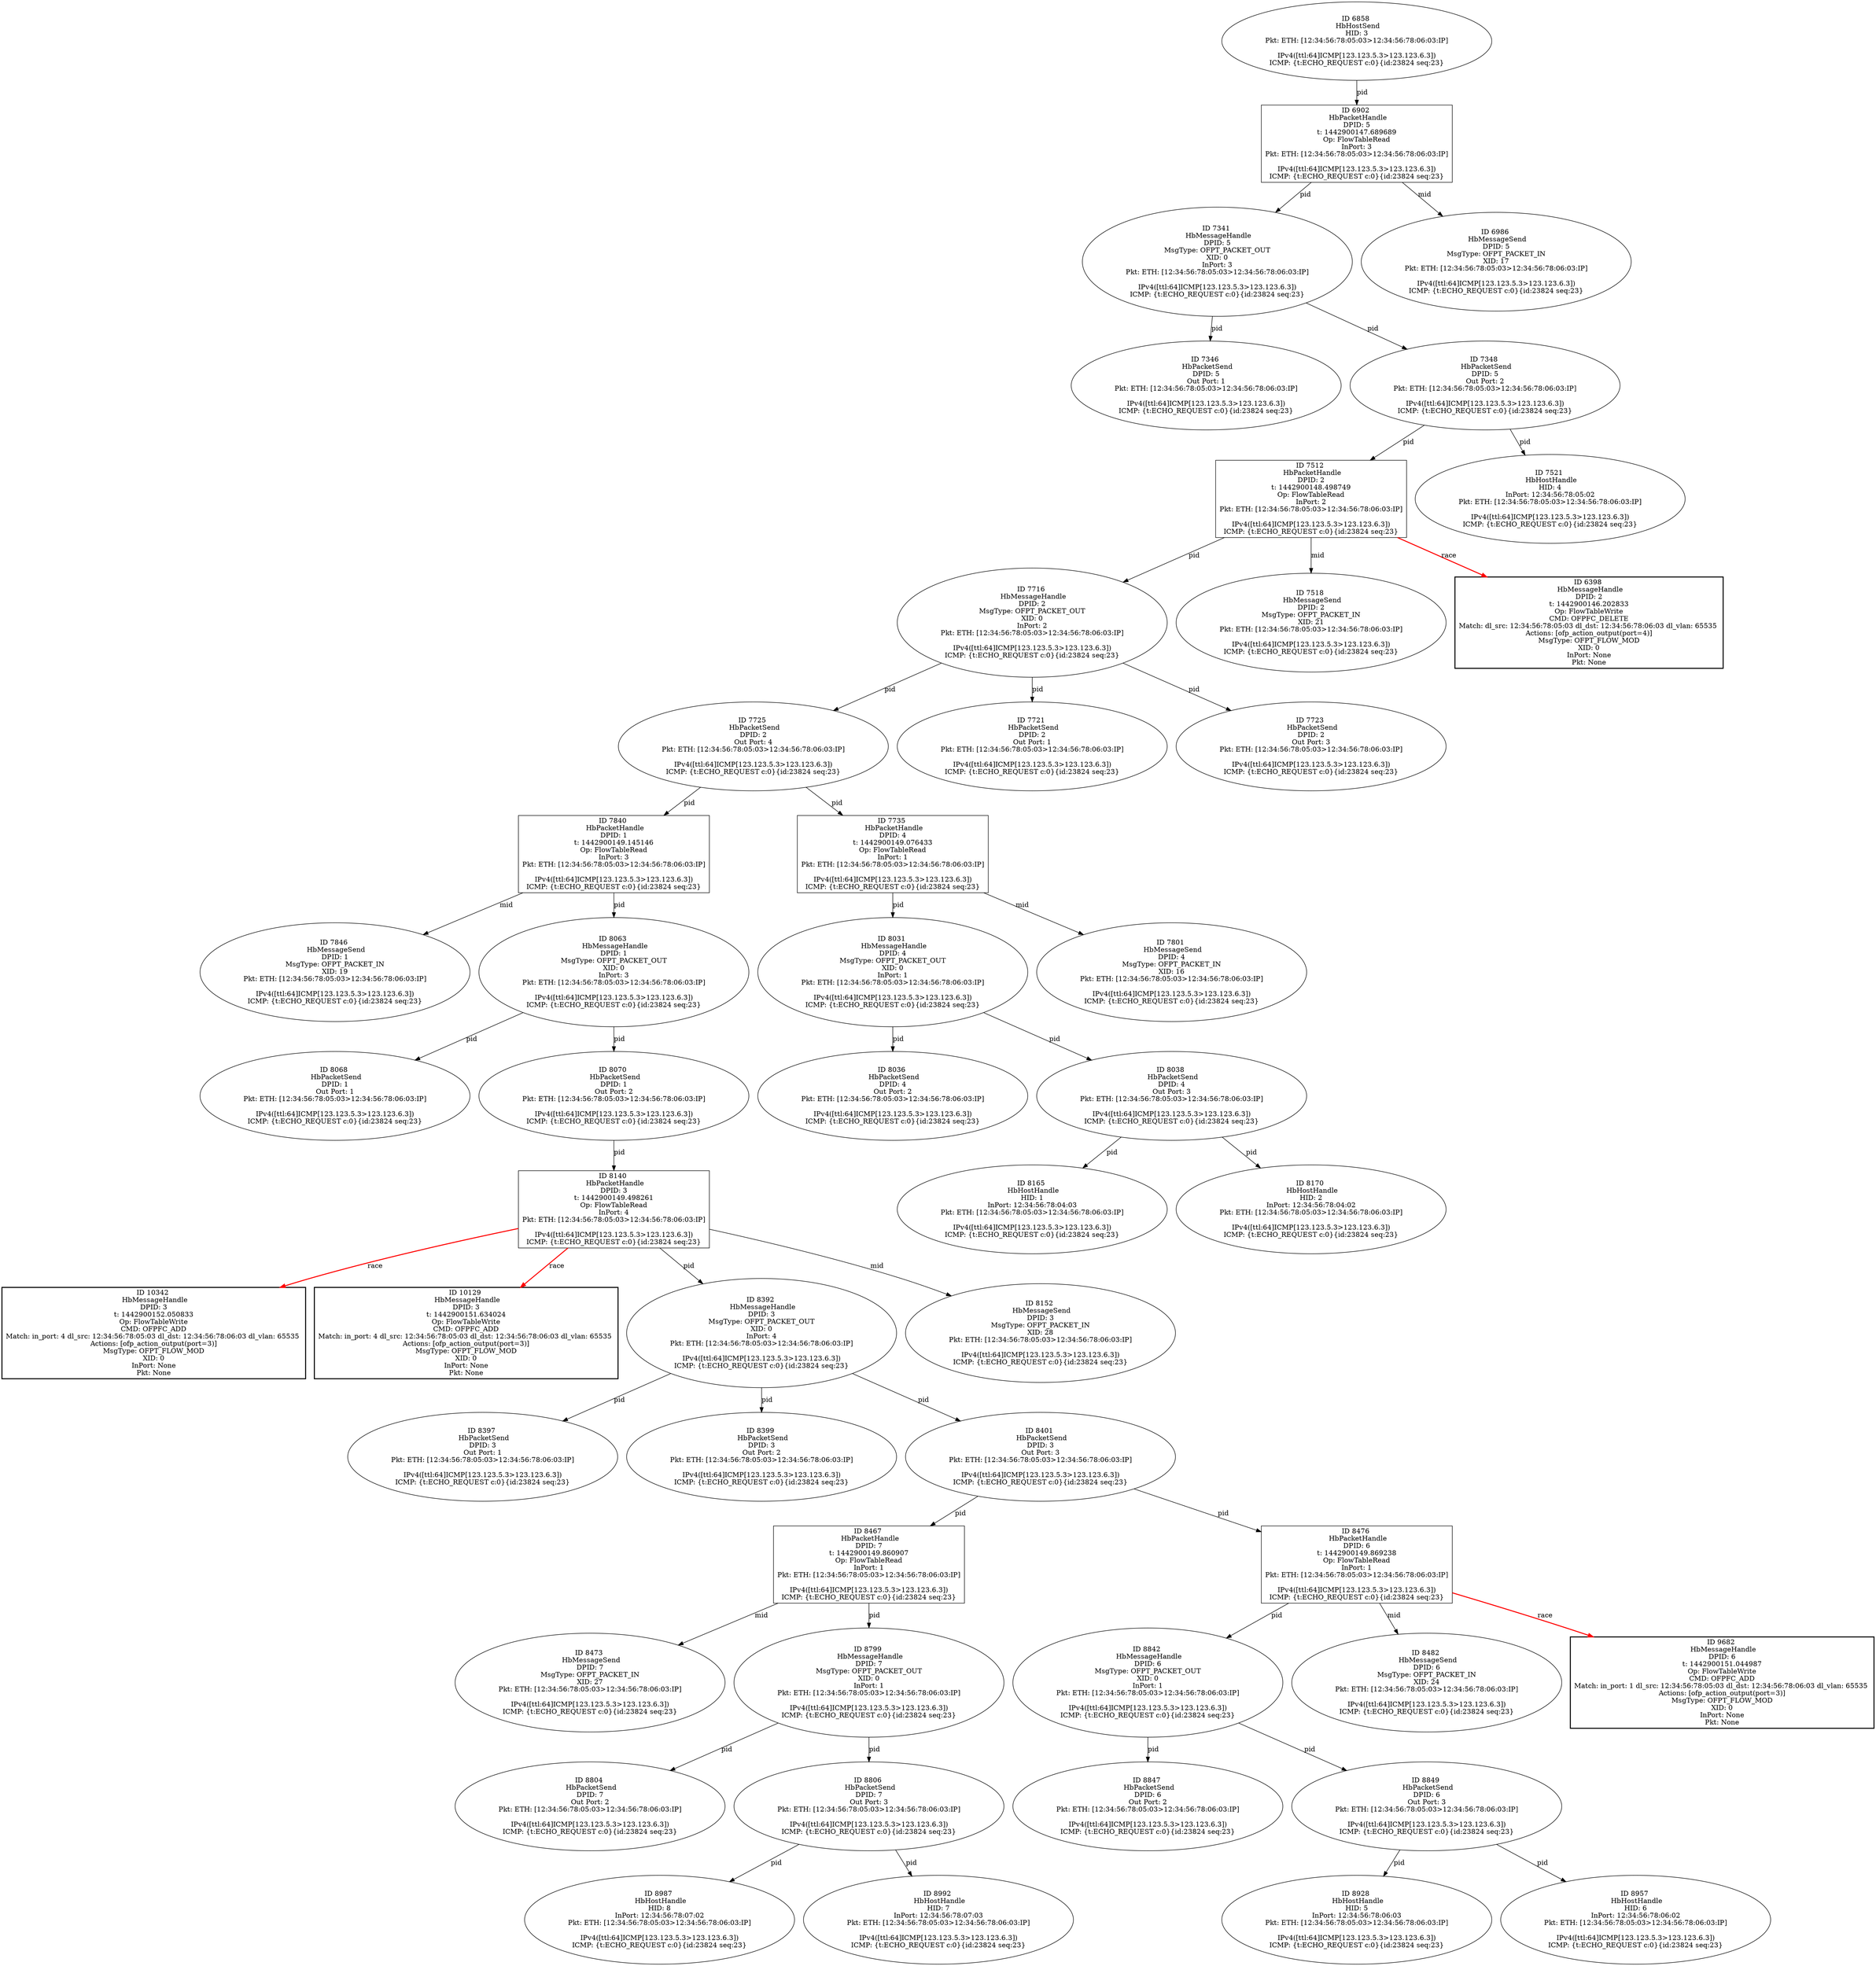 strict digraph G {
8068 [shape=oval, event=<hb_events.HbPacketSend object at 0x10cdc7590>, label="ID 8068 
 HbPacketSend
DPID: 1
Out Port: 1
Pkt: ETH: [12:34:56:78:05:03>12:34:56:78:06:03:IP]

IPv4([ttl:64]ICMP[123.123.5.3>123.123.6.3])
ICMP: {t:ECHO_REQUEST c:0}{id:23824 seq:23}"];
8070 [shape=oval, event=<hb_events.HbPacketSend object at 0x10cdc77d0>, label="ID 8070 
 HbPacketSend
DPID: 1
Out Port: 2
Pkt: ETH: [12:34:56:78:05:03>12:34:56:78:06:03:IP]

IPv4([ttl:64]ICMP[123.123.5.3>123.123.6.3])
ICMP: {t:ECHO_REQUEST c:0}{id:23824 seq:23}"];
8842 [shape=oval, event=<hb_events.HbMessageHandle object at 0x10cf08b50>, label="ID 8842 
 HbMessageHandle
DPID: 6
MsgType: OFPT_PACKET_OUT
XID: 0
InPort: 1
Pkt: ETH: [12:34:56:78:05:03>12:34:56:78:06:03:IP]

IPv4([ttl:64]ICMP[123.123.5.3>123.123.6.3])
ICMP: {t:ECHO_REQUEST c:0}{id:23824 seq:23}"];
7725 [shape=oval, event=<hb_events.HbPacketSend object at 0x10cd21850>, label="ID 7725 
 HbPacketSend
DPID: 2
Out Port: 4
Pkt: ETH: [12:34:56:78:05:03>12:34:56:78:06:03:IP]

IPv4([ttl:64]ICMP[123.123.5.3>123.123.6.3])
ICMP: {t:ECHO_REQUEST c:0}{id:23824 seq:23}"];
7512 [shape=box, event=<hb_events.HbPacketHandle object at 0x10ccc0c90>, label="ID 7512 
 HbPacketHandle
DPID: 2
t: 1442900148.498749
Op: FlowTableRead
InPort: 2
Pkt: ETH: [12:34:56:78:05:03>12:34:56:78:06:03:IP]

IPv4([ttl:64]ICMP[123.123.5.3>123.123.6.3])
ICMP: {t:ECHO_REQUEST c:0}{id:23824 seq:23}"];
8467 [shape=box, event=<hb_events.HbPacketHandle object at 0x10ce61350>, label="ID 8467 
 HbPacketHandle
DPID: 7
t: 1442900149.860907
Op: FlowTableRead
InPort: 1
Pkt: ETH: [12:34:56:78:05:03>12:34:56:78:06:03:IP]

IPv4([ttl:64]ICMP[123.123.5.3>123.123.6.3])
ICMP: {t:ECHO_REQUEST c:0}{id:23824 seq:23}"];
8473 [shape=oval, event=<hb_events.HbMessageSend object at 0x10ce61b10>, label="ID 8473 
 HbMessageSend
DPID: 7
MsgType: OFPT_PACKET_IN
XID: 27
Pkt: ETH: [12:34:56:78:05:03>12:34:56:78:06:03:IP]

IPv4([ttl:64]ICMP[123.123.5.3>123.123.6.3])
ICMP: {t:ECHO_REQUEST c:0}{id:23824 seq:23}"];
8987 [shape=oval, event=<hb_events.HbHostHandle object at 0x10cf4f790>, label="ID 8987 
 HbHostHandle
HID: 8
InPort: 12:34:56:78:07:02
Pkt: ETH: [12:34:56:78:05:03>12:34:56:78:06:03:IP]

IPv4([ttl:64]ICMP[123.123.5.3>123.123.6.3])
ICMP: {t:ECHO_REQUEST c:0}{id:23824 seq:23}"];
8476 [shape=box, event=<hb_events.HbPacketHandle object at 0x10ce61ad0>, label="ID 8476 
 HbPacketHandle
DPID: 6
t: 1442900149.869238
Op: FlowTableRead
InPort: 1
Pkt: ETH: [12:34:56:78:05:03>12:34:56:78:06:03:IP]

IPv4([ttl:64]ICMP[123.123.5.3>123.123.6.3])
ICMP: {t:ECHO_REQUEST c:0}{id:23824 seq:23}"];
7840 [shape=box, event=<hb_events.HbPacketHandle object at 0x10cd7ad10>, label="ID 7840 
 HbPacketHandle
DPID: 1
t: 1442900149.145146
Op: FlowTableRead
InPort: 3
Pkt: ETH: [12:34:56:78:05:03>12:34:56:78:06:03:IP]

IPv4([ttl:64]ICMP[123.123.5.3>123.123.6.3])
ICMP: {t:ECHO_REQUEST c:0}{id:23824 seq:23}"];
8482 [shape=oval, event=<hb_events.HbMessageSend object at 0x10ce69d50>, label="ID 8482 
 HbMessageSend
DPID: 6
MsgType: OFPT_PACKET_IN
XID: 24
Pkt: ETH: [12:34:56:78:05:03>12:34:56:78:06:03:IP]

IPv4([ttl:64]ICMP[123.123.5.3>123.123.6.3])
ICMP: {t:ECHO_REQUEST c:0}{id:23824 seq:23}"];
7716 [shape=oval, event=<hb_events.HbMessageHandle object at 0x10cd17e90>, label="ID 7716 
 HbMessageHandle
DPID: 2
MsgType: OFPT_PACKET_OUT
XID: 0
InPort: 2
Pkt: ETH: [12:34:56:78:05:03>12:34:56:78:06:03:IP]

IPv4([ttl:64]ICMP[123.123.5.3>123.123.6.3])
ICMP: {t:ECHO_REQUEST c:0}{id:23824 seq:23}"];
7846 [shape=oval, event=<hb_events.HbMessageSend object at 0x10cd82490>, label="ID 7846 
 HbMessageSend
DPID: 1
MsgType: OFPT_PACKET_IN
XID: 19
Pkt: ETH: [12:34:56:78:05:03>12:34:56:78:06:03:IP]

IPv4([ttl:64]ICMP[123.123.5.3>123.123.6.3])
ICMP: {t:ECHO_REQUEST c:0}{id:23824 seq:23}"];
7721 [shape=oval, event=<hb_events.HbPacketSend object at 0x10cd213d0>, label="ID 7721 
 HbPacketSend
DPID: 2
Out Port: 1
Pkt: ETH: [12:34:56:78:05:03>12:34:56:78:06:03:IP]

IPv4([ttl:64]ICMP[123.123.5.3>123.123.6.3])
ICMP: {t:ECHO_REQUEST c:0}{id:23824 seq:23}"];
7723 [shape=oval, event=<hb_events.HbPacketSend object at 0x10cd21610>, label="ID 7723 
 HbPacketSend
DPID: 2
Out Port: 3
Pkt: ETH: [12:34:56:78:05:03>12:34:56:78:06:03:IP]

IPv4([ttl:64]ICMP[123.123.5.3>123.123.6.3])
ICMP: {t:ECHO_REQUEST c:0}{id:23824 seq:23}"];
7341 [shape=oval, event=<hb_events.HbMessageHandle object at 0x10cc5ec10>, label="ID 7341 
 HbMessageHandle
DPID: 5
MsgType: OFPT_PACKET_OUT
XID: 0
InPort: 3
Pkt: ETH: [12:34:56:78:05:03>12:34:56:78:06:03:IP]

IPv4([ttl:64]ICMP[123.123.5.3>123.123.6.3])
ICMP: {t:ECHO_REQUEST c:0}{id:23824 seq:23}"];
7346 [shape=oval, event=<hb_events.HbPacketSend object at 0x10cc66390>, label="ID 7346 
 HbPacketSend
DPID: 5
Out Port: 1
Pkt: ETH: [12:34:56:78:05:03>12:34:56:78:06:03:IP]

IPv4([ttl:64]ICMP[123.123.5.3>123.123.6.3])
ICMP: {t:ECHO_REQUEST c:0}{id:23824 seq:23}"];
7348 [shape=oval, event=<hb_events.HbPacketSend object at 0x10cc665d0>, label="ID 7348 
 HbPacketSend
DPID: 5
Out Port: 2
Pkt: ETH: [12:34:56:78:05:03>12:34:56:78:06:03:IP]

IPv4([ttl:64]ICMP[123.123.5.3>123.123.6.3])
ICMP: {t:ECHO_REQUEST c:0}{id:23824 seq:23}"];
7735 [shape=box, event=<hb_events.HbPacketHandle object at 0x10cd27850>, label="ID 7735 
 HbPacketHandle
DPID: 4
t: 1442900149.076433
Op: FlowTableRead
InPort: 1
Pkt: ETH: [12:34:56:78:05:03>12:34:56:78:06:03:IP]

IPv4([ttl:64]ICMP[123.123.5.3>123.123.6.3])
ICMP: {t:ECHO_REQUEST c:0}{id:23824 seq:23}"];
8031 [shape=oval, event=<hb_events.HbMessageHandle object at 0x10cdba250>, label="ID 8031 
 HbMessageHandle
DPID: 4
MsgType: OFPT_PACKET_OUT
XID: 0
InPort: 1
Pkt: ETH: [12:34:56:78:05:03>12:34:56:78:06:03:IP]

IPv4([ttl:64]ICMP[123.123.5.3>123.123.6.3])
ICMP: {t:ECHO_REQUEST c:0}{id:23824 seq:23}"];
10342 [shape=box, style=bold, event=<hb_events.HbMessageHandle object at 0x10d30f350>, label="ID 10342 
 HbMessageHandle
DPID: 3
t: 1442900152.050833
Op: FlowTableWrite
CMD: OFPFC_ADD
Match: in_port: 4 dl_src: 12:34:56:78:05:03 dl_dst: 12:34:56:78:06:03 dl_vlan: 65535 
Actions: [ofp_action_output(port=3)]
MsgType: OFPT_FLOW_MOD
XID: 0
InPort: None
Pkt: None"];
6986 [shape=oval, event=<hb_events.HbMessageSend object at 0x10caf7990>, label="ID 6986 
 HbMessageSend
DPID: 5
MsgType: OFPT_PACKET_IN
XID: 17
Pkt: ETH: [12:34:56:78:05:03>12:34:56:78:06:03:IP]

IPv4([ttl:64]ICMP[123.123.5.3>123.123.6.3])
ICMP: {t:ECHO_REQUEST c:0}{id:23824 seq:23}"];
10129 [shape=box, style=bold, event=<hb_events.HbMessageHandle object at 0x10d23fa10>, label="ID 10129 
 HbMessageHandle
DPID: 3
t: 1442900151.634024
Op: FlowTableWrite
CMD: OFPFC_ADD
Match: in_port: 4 dl_src: 12:34:56:78:05:03 dl_dst: 12:34:56:78:06:03 dl_vlan: 65535 
Actions: [ofp_action_output(port=3)]
MsgType: OFPT_FLOW_MOD
XID: 0
InPort: None
Pkt: None"];
8992 [shape=oval, event=<hb_events.HbHostHandle object at 0x10cf4fdd0>, label="ID 8992 
 HbHostHandle
HID: 7
InPort: 12:34:56:78:07:03
Pkt: ETH: [12:34:56:78:05:03>12:34:56:78:06:03:IP]

IPv4([ttl:64]ICMP[123.123.5.3>123.123.6.3])
ICMP: {t:ECHO_REQUEST c:0}{id:23824 seq:23}"];
8392 [shape=oval, event=<hb_events.HbMessageHandle object at 0x10ce47090>, label="ID 8392 
 HbMessageHandle
DPID: 3
MsgType: OFPT_PACKET_OUT
XID: 0
InPort: 4
Pkt: ETH: [12:34:56:78:05:03>12:34:56:78:06:03:IP]

IPv4([ttl:64]ICMP[123.123.5.3>123.123.6.3])
ICMP: {t:ECHO_REQUEST c:0}{id:23824 seq:23}"];
6858 [shape=oval, event=<hb_events.HbHostSend object at 0x10cabb1d0>, label="ID 6858 
 HbHostSend
HID: 3
Pkt: ETH: [12:34:56:78:05:03>12:34:56:78:06:03:IP]

IPv4([ttl:64]ICMP[123.123.5.3>123.123.6.3])
ICMP: {t:ECHO_REQUEST c:0}{id:23824 seq:23}"];
8140 [shape=box, event=<hb_events.HbPacketHandle object at 0x10cddd490>, label="ID 8140 
 HbPacketHandle
DPID: 3
t: 1442900149.498261
Op: FlowTableRead
InPort: 4
Pkt: ETH: [12:34:56:78:05:03>12:34:56:78:06:03:IP]

IPv4([ttl:64]ICMP[123.123.5.3>123.123.6.3])
ICMP: {t:ECHO_REQUEST c:0}{id:23824 seq:23}"];
8397 [shape=oval, event=<hb_events.HbPacketSend object at 0x10ce4fc90>, label="ID 8397 
 HbPacketSend
DPID: 3
Out Port: 1
Pkt: ETH: [12:34:56:78:05:03>12:34:56:78:06:03:IP]

IPv4([ttl:64]ICMP[123.123.5.3>123.123.6.3])
ICMP: {t:ECHO_REQUEST c:0}{id:23824 seq:23}"];
8399 [shape=oval, event=<hb_events.HbPacketSend object at 0x10ce4fed0>, label="ID 8399 
 HbPacketSend
DPID: 3
Out Port: 2
Pkt: ETH: [12:34:56:78:05:03>12:34:56:78:06:03:IP]

IPv4([ttl:64]ICMP[123.123.5.3>123.123.6.3])
ICMP: {t:ECHO_REQUEST c:0}{id:23824 seq:23}"];
8401 [shape=oval, event=<hb_events.HbPacketSend object at 0x10ce53150>, label="ID 8401 
 HbPacketSend
DPID: 3
Out Port: 3
Pkt: ETH: [12:34:56:78:05:03>12:34:56:78:06:03:IP]

IPv4([ttl:64]ICMP[123.123.5.3>123.123.6.3])
ICMP: {t:ECHO_REQUEST c:0}{id:23824 seq:23}"];
9682 [shape=box, style=bold, event=<hb_events.HbMessageHandle object at 0x10d0f2210>, label="ID 9682 
 HbMessageHandle
DPID: 6
t: 1442900151.044987
Op: FlowTableWrite
CMD: OFPFC_ADD
Match: in_port: 1 dl_src: 12:34:56:78:05:03 dl_dst: 12:34:56:78:06:03 dl_vlan: 65535 
Actions: [ofp_action_output(port=3)]
MsgType: OFPT_FLOW_MOD
XID: 0
InPort: None
Pkt: None"];
8152 [shape=oval, event=<hb_events.HbMessageSend object at 0x10cde3090>, label="ID 8152 
 HbMessageSend
DPID: 3
MsgType: OFPT_PACKET_IN
XID: 28
Pkt: ETH: [12:34:56:78:05:03>12:34:56:78:06:03:IP]

IPv4([ttl:64]ICMP[123.123.5.3>123.123.6.3])
ICMP: {t:ECHO_REQUEST c:0}{id:23824 seq:23}"];
8036 [shape=oval, event=<hb_events.HbPacketSend object at 0x10cdba990>, label="ID 8036 
 HbPacketSend
DPID: 4
Out Port: 2
Pkt: ETH: [12:34:56:78:05:03>12:34:56:78:06:03:IP]

IPv4([ttl:64]ICMP[123.123.5.3>123.123.6.3])
ICMP: {t:ECHO_REQUEST c:0}{id:23824 seq:23}"];
8847 [shape=oval, event=<hb_events.HbPacketSend object at 0x10cf0ff10>, label="ID 8847 
 HbPacketSend
DPID: 6
Out Port: 2
Pkt: ETH: [12:34:56:78:05:03>12:34:56:78:06:03:IP]

IPv4([ttl:64]ICMP[123.123.5.3>123.123.6.3])
ICMP: {t:ECHO_REQUEST c:0}{id:23824 seq:23}"];
7518 [shape=oval, event=<hb_events.HbMessageSend object at 0x10ccc7790>, label="ID 7518 
 HbMessageSend
DPID: 2
MsgType: OFPT_PACKET_IN
XID: 21
Pkt: ETH: [12:34:56:78:05:03>12:34:56:78:06:03:IP]

IPv4([ttl:64]ICMP[123.123.5.3>123.123.6.3])
ICMP: {t:ECHO_REQUEST c:0}{id:23824 seq:23}"];
8799 [shape=oval, event=<hb_events.HbMessageHandle object at 0x10cef6d50>, label="ID 8799 
 HbMessageHandle
DPID: 7
MsgType: OFPT_PACKET_OUT
XID: 0
InPort: 1
Pkt: ETH: [12:34:56:78:05:03>12:34:56:78:06:03:IP]

IPv4([ttl:64]ICMP[123.123.5.3>123.123.6.3])
ICMP: {t:ECHO_REQUEST c:0}{id:23824 seq:23}"];
8928 [shape=oval, event=<hb_events.HbHostHandle object at 0x10cf2ac10>, label="ID 8928 
 HbHostHandle
HID: 5
InPort: 12:34:56:78:06:03
Pkt: ETH: [12:34:56:78:05:03>12:34:56:78:06:03:IP]

IPv4([ttl:64]ICMP[123.123.5.3>123.123.6.3])
ICMP: {t:ECHO_REQUEST c:0}{id:23824 seq:23}"];
7521 [shape=oval, event=<hb_events.HbHostHandle object at 0x10ccc77d0>, label="ID 7521 
 HbHostHandle
HID: 4
InPort: 12:34:56:78:05:02
Pkt: ETH: [12:34:56:78:05:03>12:34:56:78:06:03:IP]

IPv4([ttl:64]ICMP[123.123.5.3>123.123.6.3])
ICMP: {t:ECHO_REQUEST c:0}{id:23824 seq:23}"];
8804 [shape=oval, event=<hb_events.HbPacketSend object at 0x10cefc290>, label="ID 8804 
 HbPacketSend
DPID: 7
Out Port: 2
Pkt: ETH: [12:34:56:78:05:03>12:34:56:78:06:03:IP]

IPv4([ttl:64]ICMP[123.123.5.3>123.123.6.3])
ICMP: {t:ECHO_REQUEST c:0}{id:23824 seq:23}"];
8165 [shape=oval, event=<hb_events.HbHostHandle object at 0x10cde39d0>, label="ID 8165 
 HbHostHandle
HID: 1
InPort: 12:34:56:78:04:03
Pkt: ETH: [12:34:56:78:05:03>12:34:56:78:06:03:IP]

IPv4([ttl:64]ICMP[123.123.5.3>123.123.6.3])
ICMP: {t:ECHO_REQUEST c:0}{id:23824 seq:23}"];
8806 [shape=oval, event=<hb_events.HbPacketSend object at 0x10cefc4d0>, label="ID 8806 
 HbPacketSend
DPID: 7
Out Port: 3
Pkt: ETH: [12:34:56:78:05:03>12:34:56:78:06:03:IP]

IPv4([ttl:64]ICMP[123.123.5.3>123.123.6.3])
ICMP: {t:ECHO_REQUEST c:0}{id:23824 seq:23}"];
8849 [shape=oval, event=<hb_events.HbPacketSend object at 0x10cf15190>, label="ID 8849 
 HbPacketSend
DPID: 6
Out Port: 3
Pkt: ETH: [12:34:56:78:05:03>12:34:56:78:06:03:IP]

IPv4([ttl:64]ICMP[123.123.5.3>123.123.6.3])
ICMP: {t:ECHO_REQUEST c:0}{id:23824 seq:23}"];
8170 [shape=oval, event=<hb_events.HbHostHandle object at 0x10cde3e50>, label="ID 8170 
 HbHostHandle
HID: 2
InPort: 12:34:56:78:04:02
Pkt: ETH: [12:34:56:78:05:03>12:34:56:78:06:03:IP]

IPv4([ttl:64]ICMP[123.123.5.3>123.123.6.3])
ICMP: {t:ECHO_REQUEST c:0}{id:23824 seq:23}"];
8038 [shape=oval, event=<hb_events.HbPacketSend object at 0x10cdbabd0>, label="ID 8038 
 HbPacketSend
DPID: 4
Out Port: 3
Pkt: ETH: [12:34:56:78:05:03>12:34:56:78:06:03:IP]

IPv4([ttl:64]ICMP[123.123.5.3>123.123.6.3])
ICMP: {t:ECHO_REQUEST c:0}{id:23824 seq:23}"];
6902 [shape=box, event=<hb_events.HbPacketHandle object at 0x10cb15ed0>, label="ID 6902 
 HbPacketHandle
DPID: 5
t: 1442900147.689689
Op: FlowTableRead
InPort: 3
Pkt: ETH: [12:34:56:78:05:03>12:34:56:78:06:03:IP]

IPv4([ttl:64]ICMP[123.123.5.3>123.123.6.3])
ICMP: {t:ECHO_REQUEST c:0}{id:23824 seq:23}"];
7801 [shape=oval, event=<hb_events.HbMessageSend object at 0x10cd70610>, label="ID 7801 
 HbMessageSend
DPID: 4
MsgType: OFPT_PACKET_IN
XID: 16
Pkt: ETH: [12:34:56:78:05:03>12:34:56:78:06:03:IP]

IPv4([ttl:64]ICMP[123.123.5.3>123.123.6.3])
ICMP: {t:ECHO_REQUEST c:0}{id:23824 seq:23}"];
8957 [shape=oval, event=<hb_events.HbHostHandle object at 0x10cf3b450>, label="ID 8957 
 HbHostHandle
HID: 6
InPort: 12:34:56:78:06:02
Pkt: ETH: [12:34:56:78:05:03>12:34:56:78:06:03:IP]

IPv4([ttl:64]ICMP[123.123.5.3>123.123.6.3])
ICMP: {t:ECHO_REQUEST c:0}{id:23824 seq:23}"];
6398 [shape=box, style=bold, event=<hb_events.HbMessageHandle object at 0x10c87bad0>, label="ID 6398 
 HbMessageHandle
DPID: 2
t: 1442900146.202833
Op: FlowTableWrite
CMD: OFPFC_DELETE
Match: dl_src: 12:34:56:78:05:03 dl_dst: 12:34:56:78:06:03 dl_vlan: 65535 
Actions: [ofp_action_output(port=4)]
MsgType: OFPT_FLOW_MOD
XID: 0
InPort: None
Pkt: None"];
8063 [shape=oval, event=<hb_events.HbMessageHandle object at 0x10cdc7090>, label="ID 8063 
 HbMessageHandle
DPID: 1
MsgType: OFPT_PACKET_OUT
XID: 0
InPort: 3
Pkt: ETH: [12:34:56:78:05:03>12:34:56:78:06:03:IP]

IPv4([ttl:64]ICMP[123.123.5.3>123.123.6.3])
ICMP: {t:ECHO_REQUEST c:0}{id:23824 seq:23}"];
8070 -> 8140  [rel=pid, label=pid];
8842 -> 8849  [rel=pid, label=pid];
8842 -> 8847  [rel=pid, label=pid];
7341 -> 7346  [rel=pid, label=pid];
7341 -> 7348  [rel=pid, label=pid];
8467 -> 8473  [rel=mid, label=mid];
8467 -> 8799  [rel=pid, label=pid];
8476 -> 9682  [harmful=True, color=red, style=bold, rel=race, label=race];
8476 -> 8482  [rel=mid, label=mid];
8476 -> 8842  [rel=pid, label=pid];
7840 -> 7846  [rel=mid, label=mid];
7840 -> 8063  [rel=pid, label=pid];
7716 -> 7721  [rel=pid, label=pid];
7716 -> 7723  [rel=pid, label=pid];
7716 -> 7725  [rel=pid, label=pid];
7725 -> 7840  [rel=pid, label=pid];
7725 -> 7735  [rel=pid, label=pid];
7348 -> 7512  [rel=pid, label=pid];
7348 -> 7521  [rel=pid, label=pid];
7735 -> 7801  [rel=mid, label=mid];
7735 -> 8031  [rel=pid, label=pid];
8799 -> 8804  [rel=pid, label=pid];
8799 -> 8806  [rel=pid, label=pid];
6858 -> 6902  [rel=pid, label=pid];
8392 -> 8401  [rel=pid, label=pid];
8392 -> 8397  [rel=pid, label=pid];
8392 -> 8399  [rel=pid, label=pid];
8140 -> 8152  [rel=mid, label=mid];
8140 -> 8392  [rel=pid, label=pid];
8140 -> 10342  [harmful=True, color=red, style=bold, rel=race, label=race];
8140 -> 10129  [harmful=True, color=red, style=bold, rel=race, label=race];
8401 -> 8467  [rel=pid, label=pid];
8401 -> 8476  [rel=pid, label=pid];
7512 -> 7716  [rel=pid, label=pid];
7512 -> 6398  [harmful=True, color=red, style=bold, rel=race, label=race];
7512 -> 7518  [rel=mid, label=mid];
8031 -> 8036  [rel=pid, label=pid];
8031 -> 8038  [rel=pid, label=pid];
8806 -> 8992  [rel=pid, label=pid];
8806 -> 8987  [rel=pid, label=pid];
8849 -> 8928  [rel=pid, label=pid];
8849 -> 8957  [rel=pid, label=pid];
8038 -> 8170  [rel=pid, label=pid];
8038 -> 8165  [rel=pid, label=pid];
6902 -> 6986  [rel=mid, label=mid];
6902 -> 7341  [rel=pid, label=pid];
8063 -> 8068  [rel=pid, label=pid];
8063 -> 8070  [rel=pid, label=pid];
}
